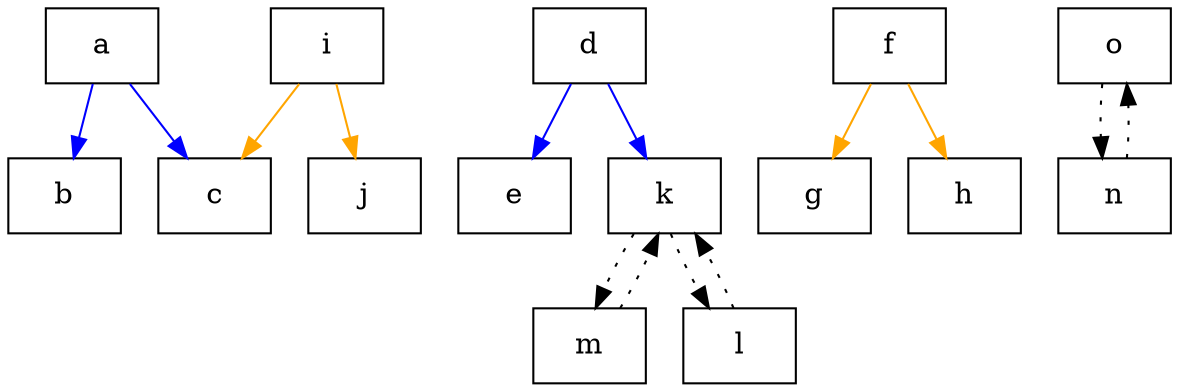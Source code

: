digraph family_tree {
  r0E [label="a", shape="box"];
  wjR [label="c", shape="box"];
  vgm [label="b", shape="box"];
  j25 [label="e", shape="box"];
  g56 [label="d", shape="box"];
  lO6 [label="g", shape="box"];
  k5X [label="f", shape="box"];
  nZl [label="i", shape="box"];
  mw0 [label="h", shape="box"];
  pg6 [label="k", shape="box"];
  oYK [label="j", shape="box"];
  r06 [label="m", shape="box"];
  qjr [label="l", shape="box"];
  wjw [label="o", shape="box"];
  vgr [label="n", shape="box"];
  r0E -> wjR [color=blue];
  r0E -> vgm [color=blue];
  g56 -> pg6 [color=blue];
  g56 -> j25 [color=blue];
  nZl -> wjR [color=orange];
  nZl -> oYK [color=orange];
  k5X -> mw0 [color=orange];
  k5X -> lO6 [color=orange];
  pg6 -> r06 [style="dotted"];
  pg6 -> qjr [style="dotted"];
  r06 -> pg6 [style="dotted"];
  qjr -> pg6 [style="dotted"];
  wjw -> vgr [style="dotted"];
  vgr -> wjw [style="dotted"];
}
